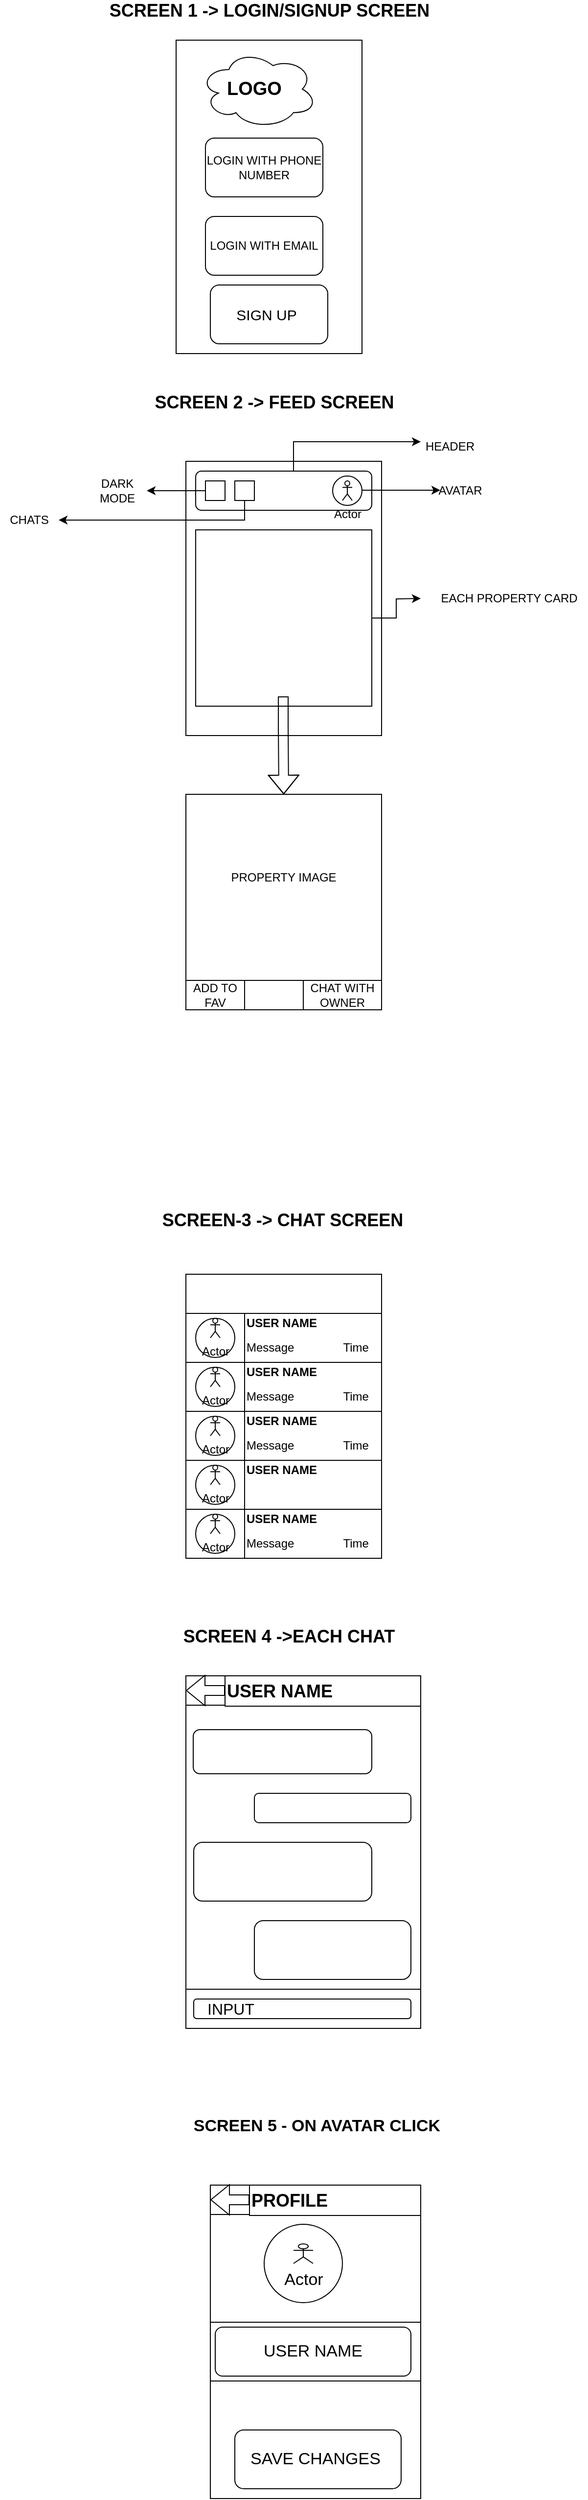 <mxfile version="16.5.6" type="github"><diagram id="7709kFxc68LITYVJDRgK" name="Page-1"><mxGraphModel dx="708" dy="451" grid="1" gridSize="10" guides="1" tooltips="1" connect="1" arrows="1" fold="1" page="1" pageScale="1" pageWidth="827" pageHeight="1169" math="0" shadow="0"><root><mxCell id="0"/><mxCell id="1" parent="0"/><mxCell id="S4VVoiD47n3fkgqZX4sq-1" value="" style="rounded=0;whiteSpace=wrap;html=1;" vertex="1" parent="1"><mxGeometry x="270" y="50" width="190" height="320" as="geometry"/></mxCell><mxCell id="S4VVoiD47n3fkgqZX4sq-3" value="LOGIN WITH PHONE NUMBER" style="rounded=1;whiteSpace=wrap;html=1;" vertex="1" parent="1"><mxGeometry x="300" y="150" width="120" height="60" as="geometry"/></mxCell><mxCell id="S4VVoiD47n3fkgqZX4sq-5" value="LOGIN WITH EMAIL" style="rounded=1;whiteSpace=wrap;html=1;" vertex="1" parent="1"><mxGeometry x="300" y="230" width="120" height="60" as="geometry"/></mxCell><mxCell id="S4VVoiD47n3fkgqZX4sq-6" value="&lt;font style=&quot;font-size: 18px&quot;&gt;&lt;b&gt;SCREEN 1 -&amp;gt; LOGIN/SIGNUP SCREEN&lt;/b&gt;&lt;/font&gt;" style="text;html=1;align=center;verticalAlign=middle;resizable=0;points=[];autosize=1;strokeColor=none;fillColor=none;" vertex="1" parent="1"><mxGeometry x="195" y="10" width="340" height="20" as="geometry"/></mxCell><mxCell id="S4VVoiD47n3fkgqZX4sq-7" value="&lt;font style=&quot;font-size: 18px&quot;&gt;&lt;b&gt;SCREEN 2 -&amp;gt; FEED SCREEN&lt;/b&gt;&lt;/font&gt;" style="text;html=1;align=center;verticalAlign=middle;resizable=0;points=[];autosize=1;strokeColor=none;fillColor=none;" vertex="1" parent="1"><mxGeometry x="240" y="410" width="260" height="20" as="geometry"/></mxCell><mxCell id="S4VVoiD47n3fkgqZX4sq-8" value="" style="whiteSpace=wrap;html=1;" vertex="1" parent="1"><mxGeometry x="280" y="480" width="200" height="280" as="geometry"/></mxCell><mxCell id="S4VVoiD47n3fkgqZX4sq-13" style="edgeStyle=orthogonalEdgeStyle;rounded=0;orthogonalLoop=1;jettySize=auto;html=1;" edge="1" parent="1" source="S4VVoiD47n3fkgqZX4sq-9"><mxGeometry relative="1" as="geometry"><mxPoint x="520" y="620" as="targetPoint"/></mxGeometry></mxCell><mxCell id="S4VVoiD47n3fkgqZX4sq-12" value="EACH PROPERTY CARD&lt;br&gt;" style="text;html=1;align=center;verticalAlign=middle;resizable=0;points=[];autosize=1;strokeColor=none;fillColor=none;" vertex="1" parent="1"><mxGeometry x="530" y="610" width="160" height="20" as="geometry"/></mxCell><mxCell id="S4VVoiD47n3fkgqZX4sq-14" value="" style="rounded=1;whiteSpace=wrap;html=1;" vertex="1" parent="1"><mxGeometry x="290" y="490" width="180" height="40" as="geometry"/></mxCell><mxCell id="S4VVoiD47n3fkgqZX4sq-16" value="" style="whiteSpace=wrap;html=1;" vertex="1" parent="1"><mxGeometry x="300" y="500" width="20" height="20" as="geometry"/></mxCell><mxCell id="S4VVoiD47n3fkgqZX4sq-17" value="" style="ellipse;whiteSpace=wrap;html=1;aspect=fixed;" vertex="1" parent="1"><mxGeometry x="430" y="495" width="30" height="30" as="geometry"/></mxCell><mxCell id="S4VVoiD47n3fkgqZX4sq-19" value="Actor" style="shape=umlActor;verticalLabelPosition=bottom;verticalAlign=top;html=1;outlineConnect=0;" vertex="1" parent="1"><mxGeometry x="440" y="500" width="10" height="20" as="geometry"/></mxCell><mxCell id="S4VVoiD47n3fkgqZX4sq-23" value="" style="endArrow=classic;html=1;rounded=0;startArrow=none;" edge="1" parent="1" source="S4VVoiD47n3fkgqZX4sq-9"><mxGeometry width="50" height="50" relative="1" as="geometry"><mxPoint x="340" y="620" as="sourcePoint"/><mxPoint x="390" y="570" as="targetPoint"/></mxGeometry></mxCell><mxCell id="S4VVoiD47n3fkgqZX4sq-25" value="" style="endArrow=classic;html=1;rounded=0;" edge="1" parent="1"><mxGeometry width="50" height="50" relative="1" as="geometry"><mxPoint x="460" y="509.5" as="sourcePoint"/><mxPoint x="540" y="509.5" as="targetPoint"/><Array as="points"><mxPoint x="510" y="509.5"/></Array></mxGeometry></mxCell><mxCell id="S4VVoiD47n3fkgqZX4sq-26" value="AVATAR" style="text;html=1;align=center;verticalAlign=middle;resizable=0;points=[];autosize=1;strokeColor=none;fillColor=none;" vertex="1" parent="1"><mxGeometry x="530" y="500" width="60" height="20" as="geometry"/></mxCell><mxCell id="S4VVoiD47n3fkgqZX4sq-27" value="" style="endArrow=classic;html=1;rounded=0;" edge="1" parent="1"><mxGeometry width="50" height="50" relative="1" as="geometry"><mxPoint x="300" y="510" as="sourcePoint"/><mxPoint x="240" y="510" as="targetPoint"/></mxGeometry></mxCell><mxCell id="S4VVoiD47n3fkgqZX4sq-29" value="DARK MODE" style="text;html=1;strokeColor=none;fillColor=none;align=center;verticalAlign=middle;whiteSpace=wrap;rounded=0;" vertex="1" parent="1"><mxGeometry x="180" y="495" width="60" height="30" as="geometry"/></mxCell><mxCell id="S4VVoiD47n3fkgqZX4sq-9" value="" style="rounded=0;whiteSpace=wrap;html=1;" vertex="1" parent="1"><mxGeometry x="290" y="550" width="180" height="180" as="geometry"/></mxCell><mxCell id="S4VVoiD47n3fkgqZX4sq-31" value="" style="endArrow=classic;html=1;rounded=0;" edge="1" parent="1"><mxGeometry width="50" height="50" relative="1" as="geometry"><mxPoint x="390" y="490" as="sourcePoint"/><mxPoint x="520" y="460" as="targetPoint"/><Array as="points"><mxPoint x="390" y="460"/></Array></mxGeometry></mxCell><mxCell id="S4VVoiD47n3fkgqZX4sq-32" value="HEADER" style="text;html=1;strokeColor=none;fillColor=none;align=center;verticalAlign=middle;whiteSpace=wrap;rounded=0;" vertex="1" parent="1"><mxGeometry x="520" y="450" width="60" height="30" as="geometry"/></mxCell><mxCell id="S4VVoiD47n3fkgqZX4sq-34" value="" style="shape=flexArrow;endArrow=classic;html=1;rounded=0;" edge="1" parent="1"><mxGeometry width="50" height="50" relative="1" as="geometry"><mxPoint x="379.5" y="720" as="sourcePoint"/><mxPoint x="380" y="820" as="targetPoint"/><Array as="points"><mxPoint x="379.5" y="750"/></Array></mxGeometry></mxCell><mxCell id="S4VVoiD47n3fkgqZX4sq-35" value="" style="rounded=0;whiteSpace=wrap;html=1;" vertex="1" parent="1"><mxGeometry x="280" y="820" width="200" height="220" as="geometry"/></mxCell><mxCell id="S4VVoiD47n3fkgqZX4sq-36" value="" style="rounded=0;whiteSpace=wrap;html=1;" vertex="1" parent="1"><mxGeometry x="280" y="820" width="200" height="190" as="geometry"/></mxCell><mxCell id="S4VVoiD47n3fkgqZX4sq-38" value="PROPERTY IMAGE" style="text;html=1;strokeColor=none;fillColor=none;align=center;verticalAlign=middle;whiteSpace=wrap;rounded=0;" vertex="1" parent="1"><mxGeometry x="300" y="850" width="160" height="110" as="geometry"/></mxCell><mxCell id="S4VVoiD47n3fkgqZX4sq-39" value="" style="rounded=0;whiteSpace=wrap;html=1;" vertex="1" parent="1"><mxGeometry x="280" y="1010" width="60" height="30" as="geometry"/></mxCell><mxCell id="S4VVoiD47n3fkgqZX4sq-40" value="" style="rounded=0;whiteSpace=wrap;html=1;" vertex="1" parent="1"><mxGeometry x="340" y="1010" width="60" height="30" as="geometry"/></mxCell><mxCell id="S4VVoiD47n3fkgqZX4sq-41" value="" style="rounded=0;whiteSpace=wrap;html=1;" vertex="1" parent="1"><mxGeometry x="400" y="1010" width="80" height="30" as="geometry"/></mxCell><mxCell id="S4VVoiD47n3fkgqZX4sq-42" value="ADD TO FAV" style="text;html=1;strokeColor=none;fillColor=none;align=center;verticalAlign=middle;whiteSpace=wrap;rounded=0;" vertex="1" parent="1"><mxGeometry x="280" y="1010" width="60" height="30" as="geometry"/></mxCell><mxCell id="S4VVoiD47n3fkgqZX4sq-43" value="CHAT WITH OWNER" style="text;html=1;strokeColor=none;fillColor=none;align=center;verticalAlign=middle;whiteSpace=wrap;rounded=0;" vertex="1" parent="1"><mxGeometry x="400" y="1010" width="80" height="30" as="geometry"/></mxCell><mxCell id="S4VVoiD47n3fkgqZX4sq-48" style="edgeStyle=orthogonalEdgeStyle;rounded=0;orthogonalLoop=1;jettySize=auto;html=1;exitX=0.5;exitY=1;exitDx=0;exitDy=0;entryX=1;entryY=0.5;entryDx=0;entryDy=0;" edge="1" parent="1" source="S4VVoiD47n3fkgqZX4sq-45" target="S4VVoiD47n3fkgqZX4sq-47"><mxGeometry relative="1" as="geometry"><Array as="points"><mxPoint x="340" y="540"/><mxPoint x="170" y="540"/></Array></mxGeometry></mxCell><mxCell id="S4VVoiD47n3fkgqZX4sq-45" value="" style="rounded=0;whiteSpace=wrap;html=1;" vertex="1" parent="1"><mxGeometry x="330" y="500" width="20" height="20" as="geometry"/></mxCell><mxCell id="S4VVoiD47n3fkgqZX4sq-47" value="CHATS" style="text;html=1;strokeColor=none;fillColor=none;align=center;verticalAlign=middle;whiteSpace=wrap;rounded=0;" vertex="1" parent="1"><mxGeometry x="90" y="525" width="60" height="30" as="geometry"/></mxCell><mxCell id="S4VVoiD47n3fkgqZX4sq-49" value="&lt;font style=&quot;font-size: 18px&quot;&gt;&lt;b&gt;SCREEN-3 -&amp;gt; CHAT SCREEN&lt;/b&gt;&lt;/font&gt;" style="text;html=1;strokeColor=none;fillColor=none;align=center;verticalAlign=middle;whiteSpace=wrap;rounded=0;" vertex="1" parent="1"><mxGeometry x="243.75" y="1220" width="270" height="70" as="geometry"/></mxCell><mxCell id="S4VVoiD47n3fkgqZX4sq-50" value="" style="rounded=0;whiteSpace=wrap;html=1;" vertex="1" parent="1"><mxGeometry x="280" y="1310" width="200" height="290" as="geometry"/></mxCell><mxCell id="S4VVoiD47n3fkgqZX4sq-51" value="" style="rounded=0;whiteSpace=wrap;html=1;" vertex="1" parent="1"><mxGeometry x="280" y="1350" width="200" height="50" as="geometry"/></mxCell><mxCell id="S4VVoiD47n3fkgqZX4sq-53" value="" style="ellipse;whiteSpace=wrap;html=1;aspect=fixed;" vertex="1" parent="1"><mxGeometry x="290" y="1355" width="40" height="40" as="geometry"/></mxCell><mxCell id="S4VVoiD47n3fkgqZX4sq-54" value="Actor" style="shape=umlActor;verticalLabelPosition=bottom;verticalAlign=top;html=1;outlineConnect=0;" vertex="1" parent="1"><mxGeometry x="305" y="1355" width="10" height="20" as="geometry"/></mxCell><mxCell id="S4VVoiD47n3fkgqZX4sq-57" value="" style="rounded=0;whiteSpace=wrap;html=1;" vertex="1" parent="1"><mxGeometry x="340" y="1350" width="140" height="50" as="geometry"/></mxCell><mxCell id="S4VVoiD47n3fkgqZX4sq-58" value="&lt;b&gt;USER NAME&lt;/b&gt;" style="text;html=1;strokeColor=none;fillColor=none;align=left;verticalAlign=middle;whiteSpace=wrap;rounded=0;" vertex="1" parent="1"><mxGeometry x="340" y="1350" width="140" height="20" as="geometry"/></mxCell><mxCell id="S4VVoiD47n3fkgqZX4sq-59" value="Message&amp;nbsp; &amp;nbsp; &amp;nbsp; &amp;nbsp; &amp;nbsp; &amp;nbsp; &amp;nbsp; &amp;nbsp;Time" style="text;html=1;strokeColor=none;fillColor=none;align=left;verticalAlign=middle;whiteSpace=wrap;rounded=0;" vertex="1" parent="1"><mxGeometry x="340" y="1370" width="140" height="30" as="geometry"/></mxCell><mxCell id="S4VVoiD47n3fkgqZX4sq-62" value="" style="rounded=0;whiteSpace=wrap;html=1;" vertex="1" parent="1"><mxGeometry x="280" y="1400" width="200" height="50" as="geometry"/></mxCell><mxCell id="S4VVoiD47n3fkgqZX4sq-63" value="" style="ellipse;whiteSpace=wrap;html=1;aspect=fixed;" vertex="1" parent="1"><mxGeometry x="290" y="1405" width="40" height="40" as="geometry"/></mxCell><mxCell id="S4VVoiD47n3fkgqZX4sq-64" value="Actor" style="shape=umlActor;verticalLabelPosition=bottom;verticalAlign=top;html=1;outlineConnect=0;" vertex="1" parent="1"><mxGeometry x="305" y="1405" width="10" height="20" as="geometry"/></mxCell><mxCell id="S4VVoiD47n3fkgqZX4sq-65" value="" style="rounded=0;whiteSpace=wrap;html=1;" vertex="1" parent="1"><mxGeometry x="340" y="1400" width="140" height="50" as="geometry"/></mxCell><mxCell id="S4VVoiD47n3fkgqZX4sq-66" value="&lt;b&gt;USER NAME&lt;/b&gt;" style="text;html=1;strokeColor=none;fillColor=none;align=left;verticalAlign=middle;whiteSpace=wrap;rounded=0;" vertex="1" parent="1"><mxGeometry x="340" y="1400" width="140" height="20" as="geometry"/></mxCell><mxCell id="S4VVoiD47n3fkgqZX4sq-67" value="Message&amp;nbsp; &amp;nbsp; &amp;nbsp; &amp;nbsp; &amp;nbsp; &amp;nbsp; &amp;nbsp; &amp;nbsp;Time" style="text;html=1;strokeColor=none;fillColor=none;align=left;verticalAlign=middle;whiteSpace=wrap;rounded=0;" vertex="1" parent="1"><mxGeometry x="340" y="1420" width="140" height="30" as="geometry"/></mxCell><mxCell id="S4VVoiD47n3fkgqZX4sq-68" value="" style="rounded=0;whiteSpace=wrap;html=1;" vertex="1" parent="1"><mxGeometry x="280" y="1450" width="200" height="50" as="geometry"/></mxCell><mxCell id="S4VVoiD47n3fkgqZX4sq-69" value="" style="ellipse;whiteSpace=wrap;html=1;aspect=fixed;" vertex="1" parent="1"><mxGeometry x="290" y="1455" width="40" height="40" as="geometry"/></mxCell><mxCell id="S4VVoiD47n3fkgqZX4sq-70" value="Actor" style="shape=umlActor;verticalLabelPosition=bottom;verticalAlign=top;html=1;outlineConnect=0;" vertex="1" parent="1"><mxGeometry x="305" y="1455" width="10" height="20" as="geometry"/></mxCell><mxCell id="S4VVoiD47n3fkgqZX4sq-71" value="" style="rounded=0;whiteSpace=wrap;html=1;" vertex="1" parent="1"><mxGeometry x="340" y="1450" width="140" height="50" as="geometry"/></mxCell><mxCell id="S4VVoiD47n3fkgqZX4sq-72" value="&lt;b&gt;USER NAME&lt;/b&gt;" style="text;html=1;strokeColor=none;fillColor=none;align=left;verticalAlign=middle;whiteSpace=wrap;rounded=0;" vertex="1" parent="1"><mxGeometry x="340" y="1450" width="140" height="20" as="geometry"/></mxCell><mxCell id="S4VVoiD47n3fkgqZX4sq-73" value="Message&amp;nbsp; &amp;nbsp; &amp;nbsp; &amp;nbsp; &amp;nbsp; &amp;nbsp; &amp;nbsp; &amp;nbsp;Time" style="text;html=1;strokeColor=none;fillColor=none;align=left;verticalAlign=middle;whiteSpace=wrap;rounded=0;" vertex="1" parent="1"><mxGeometry x="340" y="1470" width="140" height="30" as="geometry"/></mxCell><mxCell id="S4VVoiD47n3fkgqZX4sq-74" value="" style="rounded=0;whiteSpace=wrap;html=1;" vertex="1" parent="1"><mxGeometry x="280" y="1500" width="200" height="50" as="geometry"/></mxCell><mxCell id="S4VVoiD47n3fkgqZX4sq-75" value="" style="ellipse;whiteSpace=wrap;html=1;aspect=fixed;" vertex="1" parent="1"><mxGeometry x="290" y="1505" width="40" height="40" as="geometry"/></mxCell><mxCell id="S4VVoiD47n3fkgqZX4sq-76" value="Actor" style="shape=umlActor;verticalLabelPosition=bottom;verticalAlign=top;html=1;outlineConnect=0;" vertex="1" parent="1"><mxGeometry x="305" y="1505" width="10" height="20" as="geometry"/></mxCell><mxCell id="S4VVoiD47n3fkgqZX4sq-77" value="" style="rounded=0;whiteSpace=wrap;html=1;" vertex="1" parent="1"><mxGeometry x="340" y="1500" width="140" height="50" as="geometry"/></mxCell><mxCell id="S4VVoiD47n3fkgqZX4sq-78" value="&lt;b&gt;USER NAME&lt;/b&gt;" style="text;html=1;strokeColor=none;fillColor=none;align=left;verticalAlign=middle;whiteSpace=wrap;rounded=0;" vertex="1" parent="1"><mxGeometry x="340" y="1500" width="140" height="20" as="geometry"/></mxCell><mxCell id="S4VVoiD47n3fkgqZX4sq-79" value="Message&amp;nbsp; &amp;nbsp; &amp;nbsp; &amp;nbsp; &amp;nbsp; &amp;nbsp; &amp;nbsp; &amp;nbsp;Time" style="text;html=1;strokeColor=none;fillColor=none;align=left;verticalAlign=middle;whiteSpace=wrap;rounded=0;" vertex="1" parent="1"><mxGeometry x="330" y="1560" width="140" height="30" as="geometry"/></mxCell><mxCell id="S4VVoiD47n3fkgqZX4sq-86" value="" style="rounded=0;whiteSpace=wrap;html=1;" vertex="1" parent="1"><mxGeometry x="280" y="1550" width="200" height="50" as="geometry"/></mxCell><mxCell id="S4VVoiD47n3fkgqZX4sq-87" value="" style="ellipse;whiteSpace=wrap;html=1;aspect=fixed;" vertex="1" parent="1"><mxGeometry x="290" y="1555" width="40" height="40" as="geometry"/></mxCell><mxCell id="S4VVoiD47n3fkgqZX4sq-88" value="Actor" style="shape=umlActor;verticalLabelPosition=bottom;verticalAlign=top;html=1;outlineConnect=0;" vertex="1" parent="1"><mxGeometry x="305" y="1555" width="10" height="20" as="geometry"/></mxCell><mxCell id="S4VVoiD47n3fkgqZX4sq-89" value="" style="rounded=0;whiteSpace=wrap;html=1;" vertex="1" parent="1"><mxGeometry x="340" y="1550" width="140" height="50" as="geometry"/></mxCell><mxCell id="S4VVoiD47n3fkgqZX4sq-90" value="&lt;b&gt;USER NAME&lt;/b&gt;" style="text;html=1;strokeColor=none;fillColor=none;align=left;verticalAlign=middle;whiteSpace=wrap;rounded=0;" vertex="1" parent="1"><mxGeometry x="340" y="1550" width="140" height="20" as="geometry"/></mxCell><mxCell id="S4VVoiD47n3fkgqZX4sq-91" value="Message&amp;nbsp; &amp;nbsp; &amp;nbsp; &amp;nbsp; &amp;nbsp; &amp;nbsp; &amp;nbsp; &amp;nbsp;Time" style="text;html=1;strokeColor=none;fillColor=none;align=left;verticalAlign=middle;whiteSpace=wrap;rounded=0;" vertex="1" parent="1"><mxGeometry x="340" y="1570" width="140" height="30" as="geometry"/></mxCell><mxCell id="S4VVoiD47n3fkgqZX4sq-94" value="&lt;font style=&quot;font-size: 18px&quot;&gt;&lt;b&gt;SCREEN 4 -&amp;gt;EACH CHAT&lt;/b&gt;&lt;/font&gt;" style="text;html=1;align=center;verticalAlign=middle;resizable=0;points=[];autosize=1;strokeColor=none;fillColor=none;" vertex="1" parent="1"><mxGeometry x="270" y="1670" width="230" height="20" as="geometry"/></mxCell><mxCell id="S4VVoiD47n3fkgqZX4sq-97" value="" style="rounded=0;whiteSpace=wrap;html=1;" vertex="1" parent="1"><mxGeometry x="280" y="1720" width="240" height="320" as="geometry"/></mxCell><mxCell id="S4VVoiD47n3fkgqZX4sq-98" value="" style="rounded=1;whiteSpace=wrap;html=1;" vertex="1" parent="1"><mxGeometry x="287.5" y="1775" width="182.5" height="45" as="geometry"/></mxCell><mxCell id="S4VVoiD47n3fkgqZX4sq-100" value="&lt;b&gt;USER NAME&lt;/b&gt;" style="rounded=0;whiteSpace=wrap;html=1;fontSize=18;align=left;" vertex="1" parent="1"><mxGeometry x="320" y="1720" width="200" height="31" as="geometry"/></mxCell><mxCell id="S4VVoiD47n3fkgqZX4sq-101" value="" style="rounded=0;whiteSpace=wrap;html=1;fontSize=18;" vertex="1" parent="1"><mxGeometry x="280" y="1720" width="40" height="30" as="geometry"/></mxCell><mxCell id="S4VVoiD47n3fkgqZX4sq-106" value="" style="shape=flexArrow;endArrow=classic;html=1;rounded=0;fontSize=16;exitX=1;exitY=0.5;exitDx=0;exitDy=0;" edge="1" parent="1" source="S4VVoiD47n3fkgqZX4sq-101"><mxGeometry width="50" height="50" relative="1" as="geometry"><mxPoint x="330" y="1900" as="sourcePoint"/><mxPoint x="280" y="1735" as="targetPoint"/></mxGeometry></mxCell><mxCell id="S4VVoiD47n3fkgqZX4sq-107" value="" style="rounded=1;whiteSpace=wrap;html=1;fontSize=16;" vertex="1" parent="1"><mxGeometry x="350" y="1840" width="160" height="30" as="geometry"/></mxCell><mxCell id="S4VVoiD47n3fkgqZX4sq-108" value="" style="rounded=0;whiteSpace=wrap;html=1;fontSize=16;" vertex="1" parent="1"><mxGeometry x="280" y="2040" width="240" height="40" as="geometry"/></mxCell><mxCell id="S4VVoiD47n3fkgqZX4sq-109" value="" style="rounded=1;whiteSpace=wrap;html=1;fontSize=16;" vertex="1" parent="1"><mxGeometry x="288" y="1890" width="182" height="60" as="geometry"/></mxCell><mxCell id="S4VVoiD47n3fkgqZX4sq-110" value="" style="rounded=1;whiteSpace=wrap;html=1;fontSize=16;" vertex="1" parent="1"><mxGeometry x="350" y="1970" width="160" height="60" as="geometry"/></mxCell><mxCell id="S4VVoiD47n3fkgqZX4sq-112" value="" style="rounded=1;whiteSpace=wrap;html=1;fontSize=16;" vertex="1" parent="1"><mxGeometry x="288" y="2050" width="222" height="20" as="geometry"/></mxCell><mxCell id="S4VVoiD47n3fkgqZX4sq-113" value="INPUT" style="text;html=1;strokeColor=none;fillColor=none;align=left;verticalAlign=middle;whiteSpace=wrap;rounded=0;fontSize=16;" vertex="1" parent="1"><mxGeometry x="300" y="2050" width="160" height="20" as="geometry"/></mxCell><mxCell id="S4VVoiD47n3fkgqZX4sq-114" value="&lt;font style=&quot;font-size: 17px&quot;&gt;&lt;b&gt;SCREEN 5 - ON AVATAR CLICK&lt;/b&gt;&lt;/font&gt;" style="text;html=1;strokeColor=none;fillColor=none;align=center;verticalAlign=middle;whiteSpace=wrap;rounded=0;fontSize=15;" vertex="1" parent="1"><mxGeometry x="274" y="2160" width="280" height="40" as="geometry"/></mxCell><mxCell id="S4VVoiD47n3fkgqZX4sq-115" value="" style="rounded=0;whiteSpace=wrap;html=1;fontSize=17;" vertex="1" parent="1"><mxGeometry x="305" y="2240" width="215" height="320" as="geometry"/></mxCell><mxCell id="S4VVoiD47n3fkgqZX4sq-116" value="&lt;b&gt;PROFILE&lt;/b&gt;" style="rounded=0;whiteSpace=wrap;html=1;fontSize=18;align=left;" vertex="1" parent="1"><mxGeometry x="345" y="2240" width="175" height="31" as="geometry"/></mxCell><mxCell id="S4VVoiD47n3fkgqZX4sq-117" value="" style="rounded=0;whiteSpace=wrap;html=1;fontSize=18;" vertex="1" parent="1"><mxGeometry x="305" y="2240" width="40" height="30" as="geometry"/></mxCell><mxCell id="S4VVoiD47n3fkgqZX4sq-118" value="" style="shape=flexArrow;endArrow=classic;html=1;rounded=0;fontSize=16;exitX=1;exitY=0.5;exitDx=0;exitDy=0;" edge="1" source="S4VVoiD47n3fkgqZX4sq-117" parent="1"><mxGeometry width="50" height="50" relative="1" as="geometry"><mxPoint x="355" y="2420" as="sourcePoint"/><mxPoint x="305" y="2255" as="targetPoint"/></mxGeometry></mxCell><mxCell id="S4VVoiD47n3fkgqZX4sq-119" value="" style="ellipse;whiteSpace=wrap;html=1;aspect=fixed;fontSize=17;" vertex="1" parent="1"><mxGeometry x="360" y="2280" width="80" height="80" as="geometry"/></mxCell><mxCell id="S4VVoiD47n3fkgqZX4sq-120" value="Actor" style="shape=umlActor;verticalLabelPosition=bottom;verticalAlign=top;html=1;outlineConnect=0;fontSize=17;" vertex="1" parent="1"><mxGeometry x="390" y="2300" width="20" height="20" as="geometry"/></mxCell><mxCell id="S4VVoiD47n3fkgqZX4sq-122" value="" style="rounded=0;whiteSpace=wrap;html=1;fontSize=17;" vertex="1" parent="1"><mxGeometry x="305" y="2380" width="215" height="60" as="geometry"/></mxCell><mxCell id="S4VVoiD47n3fkgqZX4sq-123" value="" style="rounded=1;whiteSpace=wrap;html=1;fontSize=17;" vertex="1" parent="1"><mxGeometry x="330" y="2490" width="170" height="60" as="geometry"/></mxCell><mxCell id="S4VVoiD47n3fkgqZX4sq-124" value="Text" style="text;html=1;strokeColor=none;fillColor=none;align=center;verticalAlign=middle;whiteSpace=wrap;rounded=0;fontSize=17;" vertex="1" parent="1"><mxGeometry x="330" y="2395" width="60" height="30" as="geometry"/></mxCell><mxCell id="S4VVoiD47n3fkgqZX4sq-125" value="SAVE CHANGES" style="text;html=1;strokeColor=none;fillColor=none;align=center;verticalAlign=middle;whiteSpace=wrap;rounded=0;fontSize=17;" vertex="1" parent="1"><mxGeometry x="335" y="2505" width="155" height="30" as="geometry"/></mxCell><mxCell id="S4VVoiD47n3fkgqZX4sq-126" value="USER NAME" style="rounded=1;whiteSpace=wrap;html=1;fontSize=17;" vertex="1" parent="1"><mxGeometry x="310" y="2385" width="200" height="50" as="geometry"/></mxCell><mxCell id="S4VVoiD47n3fkgqZX4sq-128" value="" style="rounded=1;whiteSpace=wrap;html=1;fontSize=18;" vertex="1" parent="1"><mxGeometry x="305" y="300" width="120" height="60" as="geometry"/></mxCell><mxCell id="S4VVoiD47n3fkgqZX4sq-129" value="SIGN UP" style="text;html=1;strokeColor=none;fillColor=none;align=center;verticalAlign=middle;whiteSpace=wrap;rounded=0;fontSize=15;" vertex="1" parent="1"><mxGeometry x="315" y="315" width="95" height="30" as="geometry"/></mxCell><mxCell id="S4VVoiD47n3fkgqZX4sq-131" value="" style="ellipse;shape=cloud;whiteSpace=wrap;html=1;fontSize=15;" vertex="1" parent="1"><mxGeometry x="294" y="60" width="120" height="80" as="geometry"/></mxCell><mxCell id="S4VVoiD47n3fkgqZX4sq-132" value="LOGO" style="text;html=1;strokeColor=none;fillColor=none;align=center;verticalAlign=middle;whiteSpace=wrap;rounded=0;fontSize=19;fontStyle=1" vertex="1" parent="1"><mxGeometry x="320" y="85" width="60" height="30" as="geometry"/></mxCell></root></mxGraphModel></diagram></mxfile>
